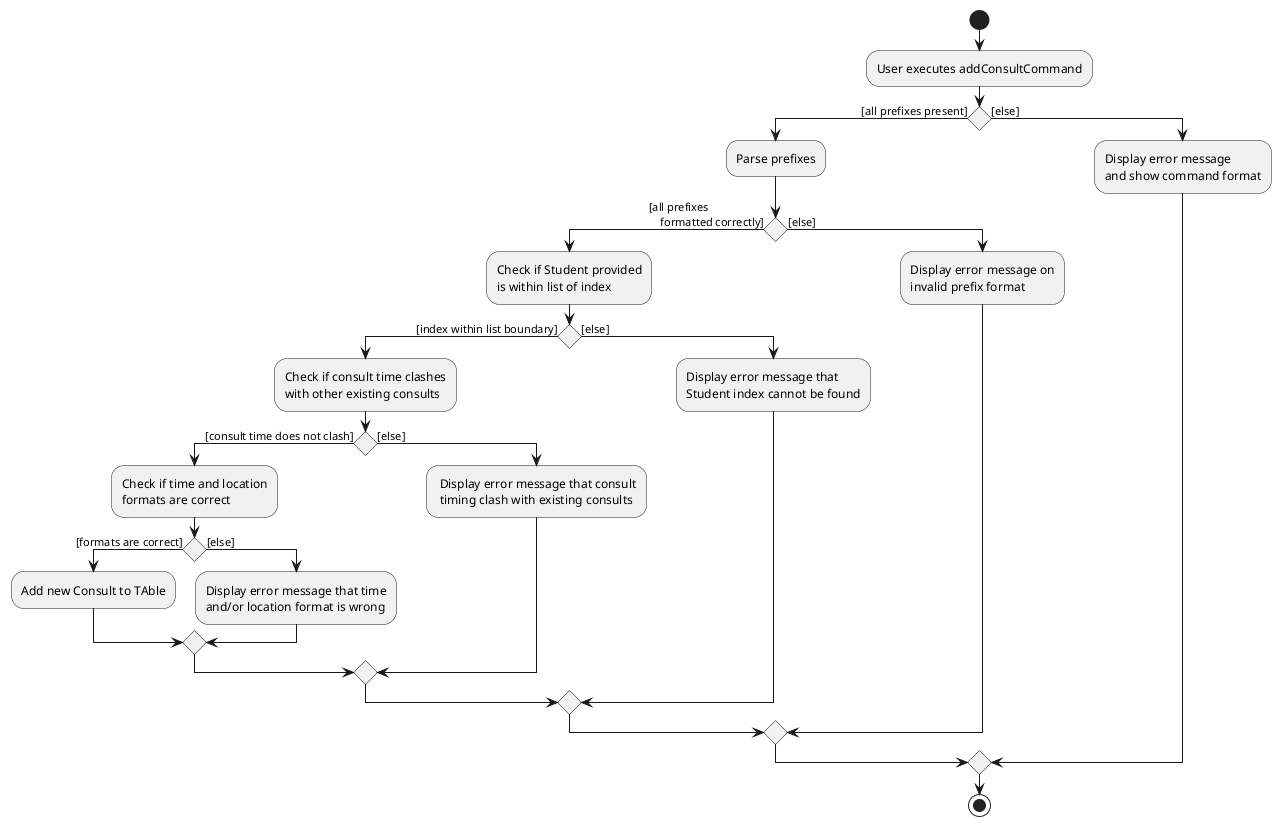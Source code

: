 @startuml
start
:User executes addConsultCommand;


if () then ([all prefixes present])
    :Parse prefixes;
    if () then ([all prefixes
    formatted correctly])
        :Check if Student provided
        is within list of index;
        if () then ([index within list boundary])
            :Check if consult time clashes
            with other existing consults;
            if() then ([consult time does not clash])
                :Check if time and location
                formats are correct;
                if() then ([formats are correct])
                    :Add new Consult to TAble;
                 else ([else])
                    :Display error message that time
                    and/or location format is wrong;
                endif
            else ([else])
                : Display error message that consult
                 timing clash with existing consults;
            endif
        else ([else])
            :Display error message that
            Student index cannot be found;
        endif
    else ([else])
        :Display error message on
        invalid prefix format;
    endif
else ([else])
    :Display error message
    and show command format;
endif
stop
@enduml